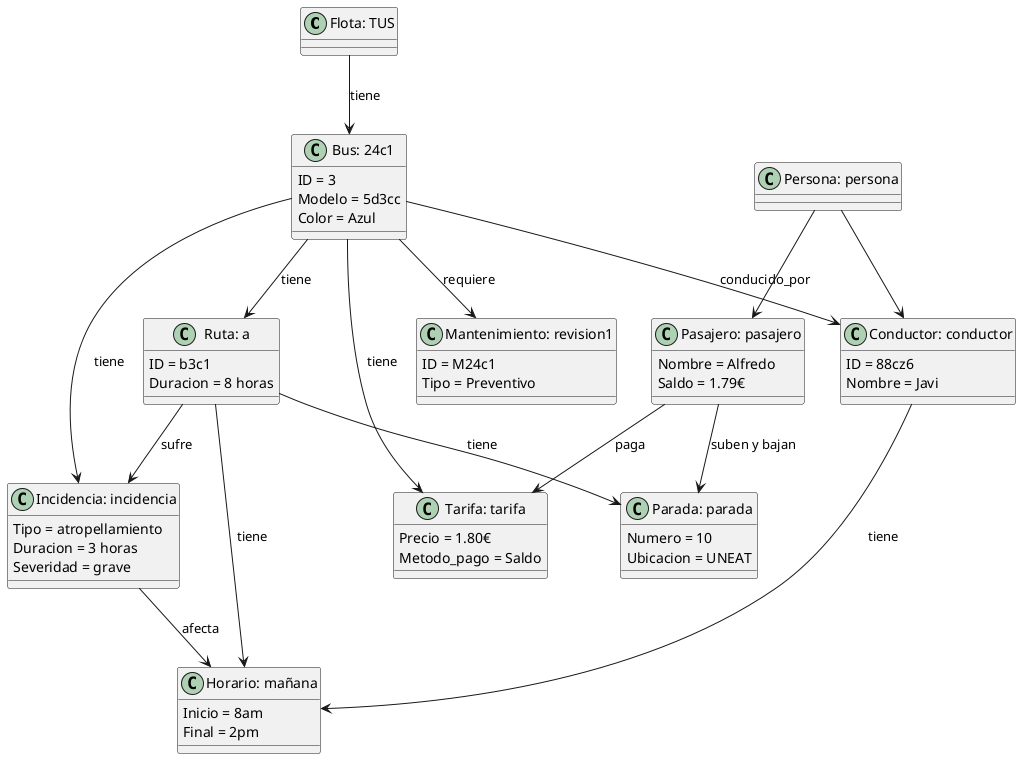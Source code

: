 @startuml
class "Flota: TUS"
    class "Bus: 24c1" {
        ID = 3
        Modelo = 5d3cc
        Color = Azul
    }
    class "Incidencia: incidencia" {
        Tipo = atropellamiento
        Duracion = 3 horas
        Severidad = grave
    }
    class "Ruta: a" {
        ID = b3c1
        Duracion = 8 horas
    }
    class "Parada: parada" {
        Numero = 10
        Ubicacion = UNEAT
    }
    class "Horario: mañana" {
        Inicio = 8am
        Final = 2pm
    }
    class "Conductor: conductor" {
        ID = 88cz6
        Nombre = Javi
    }
    class "Persona: persona"
    class "Pasajero: pasajero" {
        Nombre = Alfredo
        Saldo = 1.79€
    }
    class "Tarifa: tarifa" {
        Precio = 1.80€
        Metodo_pago = Saldo
    }
    class "Mantenimiento: revision1" {
        ID = M24c1
        Tipo = Preventivo
    }

    "Flota: TUS" --> "Bus: 24c1" : tiene
    "Bus: 24c1" --> "Incidencia: incidencia" : tiene
    "Bus: 24c1" --> "Ruta: a" : tiene
    "Bus: 24c1" --> "Conductor: conductor" : conducido_por
    "Bus: 24c1" --> "Tarifa: tarifa" : tiene
    "Bus: 24c1" --> "Mantenimiento: revision1" : requiere
    "Ruta: a" --> "Parada: parada" : tiene
    "Ruta: a" --> "Horario: mañana" : tiene
    "Incidencia: incidencia" --> "Horario: mañana" : afecta
    "Persona: persona" --> "Conductor: conductor"
    "Persona: persona" --> "Pasajero: pasajero"
    "Pasajero: pasajero" --> "Tarifa: tarifa" : paga
    "Conductor: conductor" --> "Horario: mañana" : tiene
    "Pasajero: pasajero" --> "Parada: parada" : "suben y bajan"
    "Ruta: a" --> "Incidencia: incidencia" : sufre
@enduml